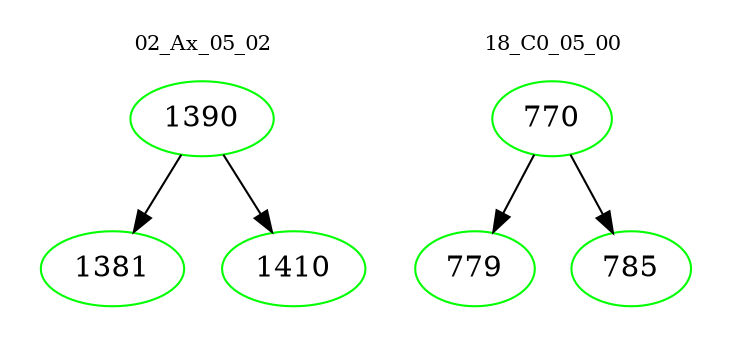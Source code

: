 digraph{
subgraph cluster_0 {
color = white
label = "02_Ax_05_02";
fontsize=10;
T0_1390 [label="1390", color="green"]
T0_1390 -> T0_1381 [color="black"]
T0_1381 [label="1381", color="green"]
T0_1390 -> T0_1410 [color="black"]
T0_1410 [label="1410", color="green"]
}
subgraph cluster_1 {
color = white
label = "18_C0_05_00";
fontsize=10;
T1_770 [label="770", color="green"]
T1_770 -> T1_779 [color="black"]
T1_779 [label="779", color="green"]
T1_770 -> T1_785 [color="black"]
T1_785 [label="785", color="green"]
}
}
